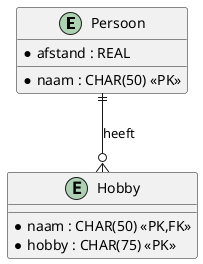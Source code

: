 @startuml
entity "Persoon" {
  * naam : CHAR(50) <<PK>>
  * afstand : REAL
}

entity "Hobby" {
  * naam : CHAR(50) <<PK,FK>>
  * hobby : CHAR(75) <<PK>>
}

Persoon ||--o{ Hobby : heeft
@enduml